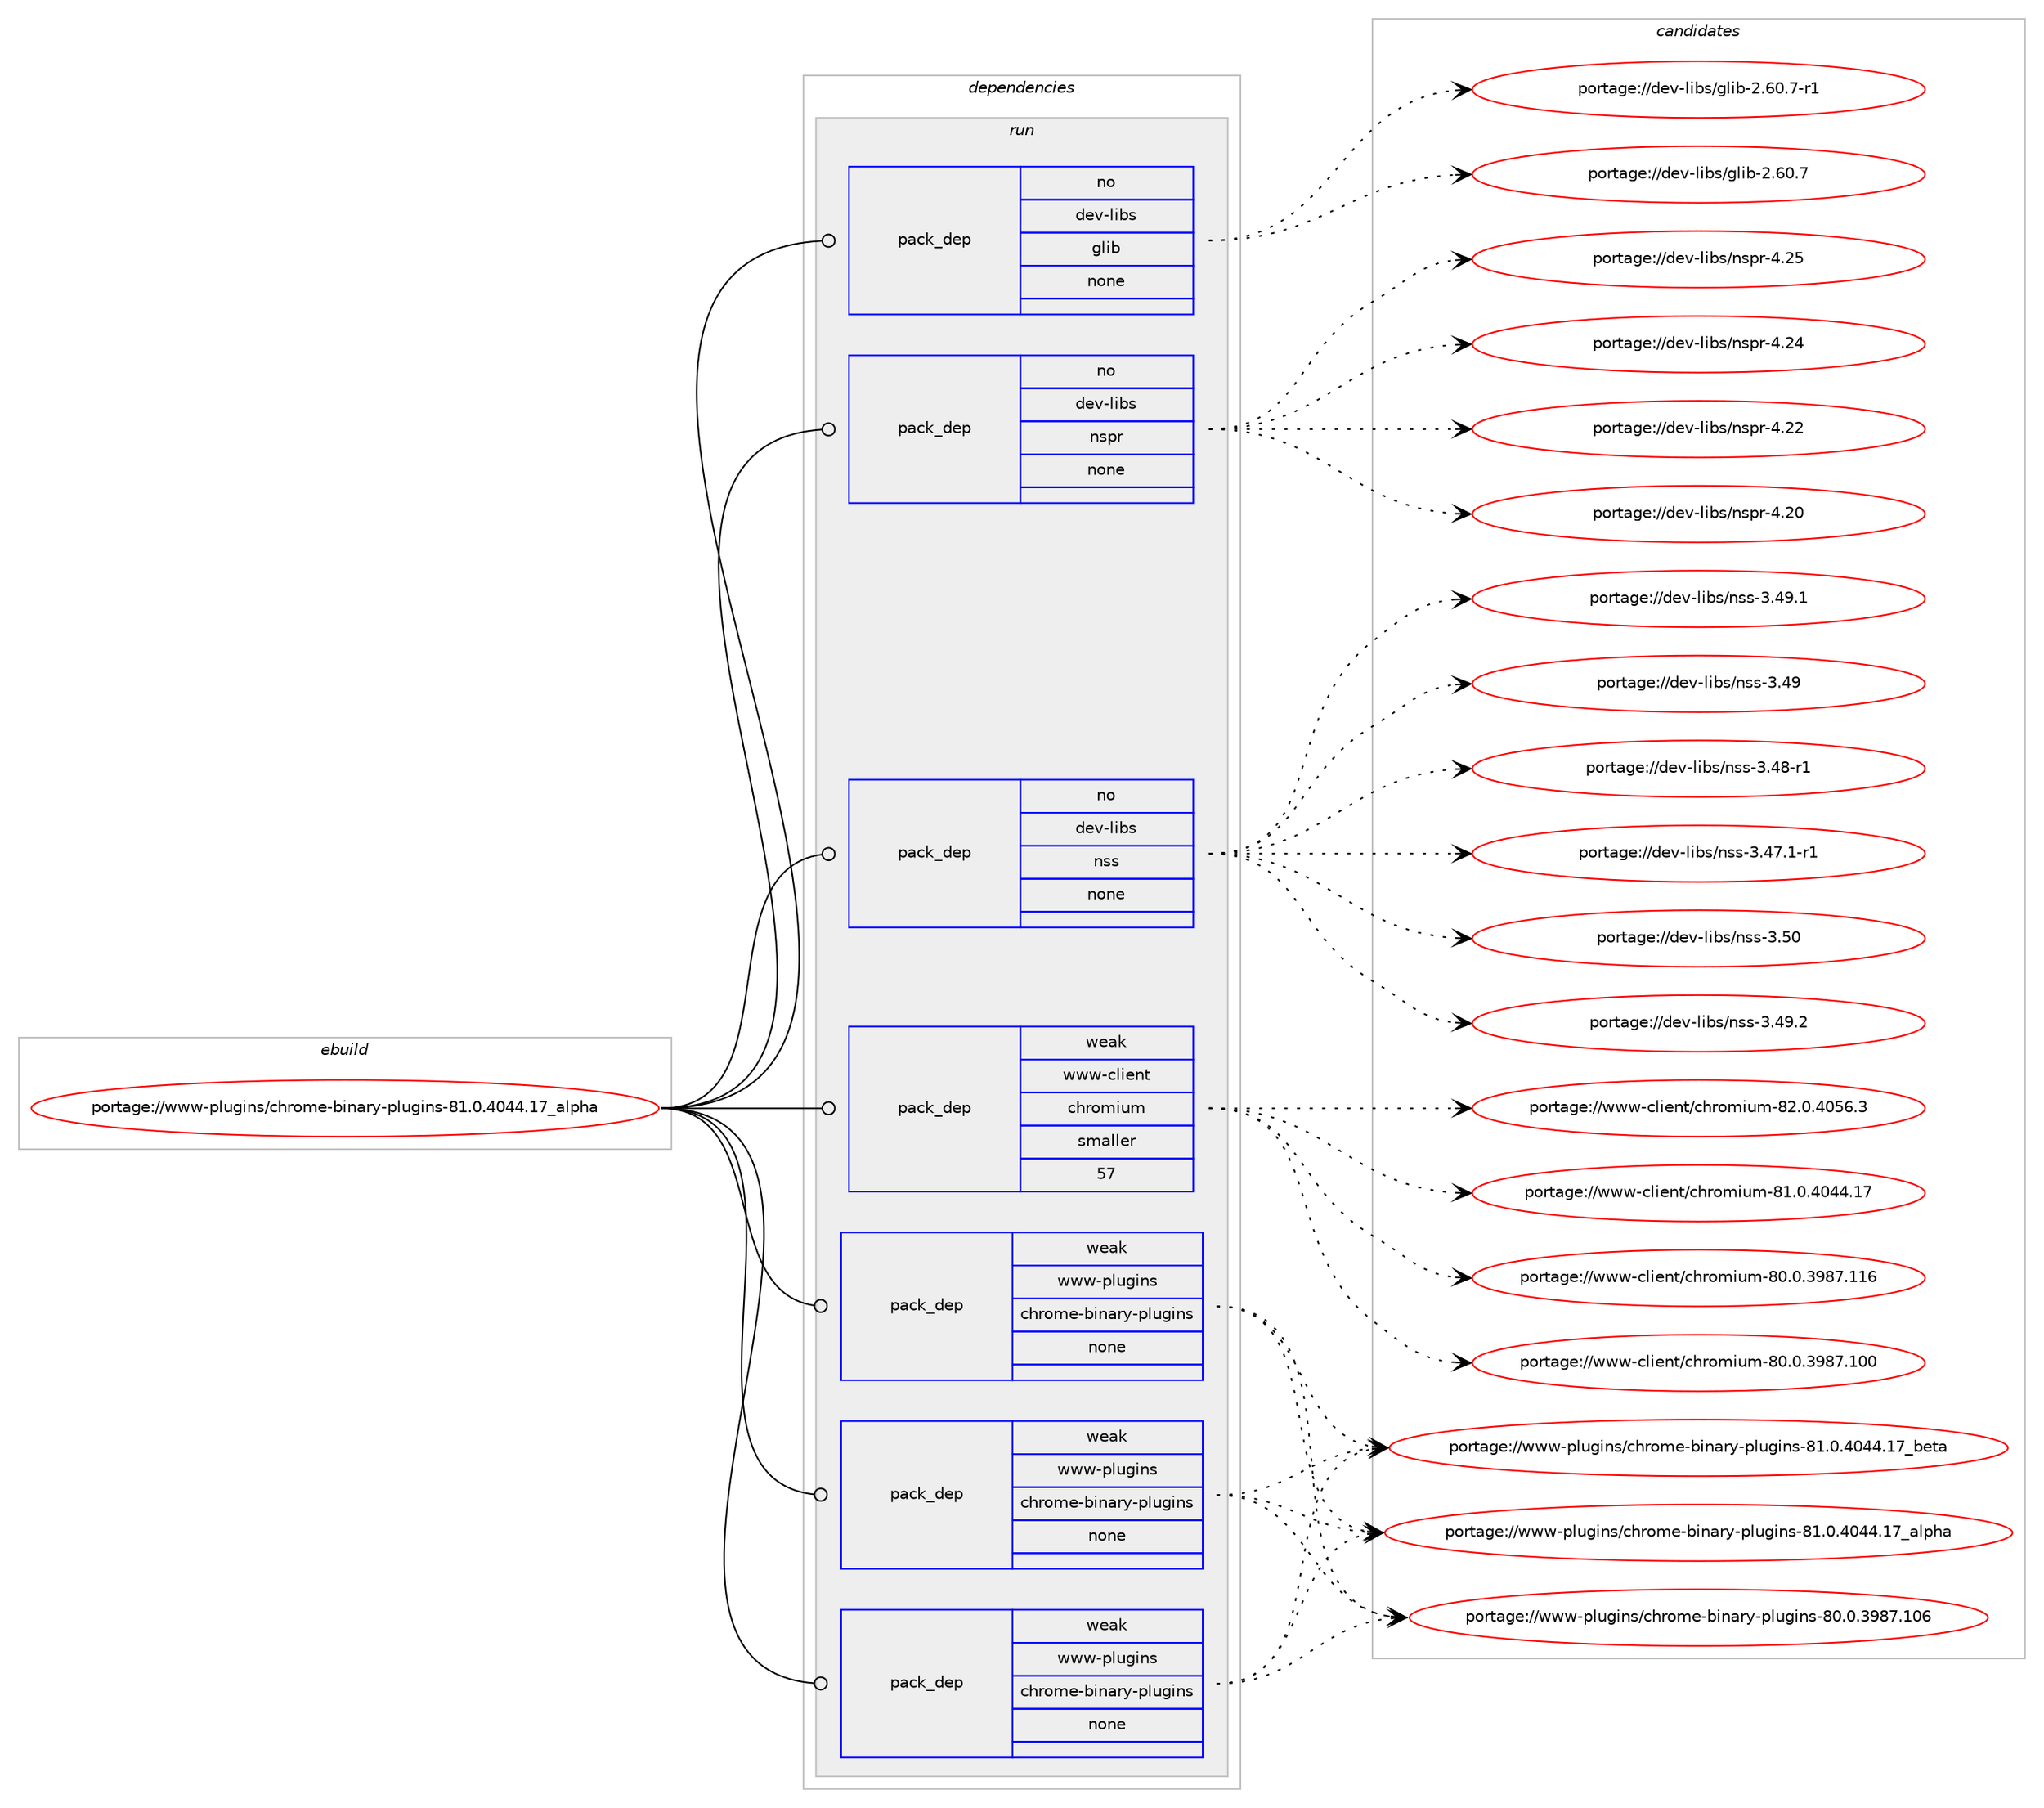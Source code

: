 digraph prolog {

# *************
# Graph options
# *************

newrank=true;
concentrate=true;
compound=true;
graph [rankdir=LR,fontname=Helvetica,fontsize=10,ranksep=1.5];#, ranksep=2.5, nodesep=0.2];
edge  [arrowhead=vee];
node  [fontname=Helvetica,fontsize=10];

# **********
# The ebuild
# **********

subgraph cluster_leftcol {
color=gray;
rank=same;
label=<<i>ebuild</i>>;
id [label="portage://www-plugins/chrome-binary-plugins-81.0.4044.17_alpha", color=red, width=4, href="../www-plugins/chrome-binary-plugins-81.0.4044.17_alpha.svg"];
}

# ****************
# The dependencies
# ****************

subgraph cluster_midcol {
color=gray;
label=<<i>dependencies</i>>;
subgraph cluster_compile {
fillcolor="#eeeeee";
style=filled;
label=<<i>compile</i>>;
}
subgraph cluster_compileandrun {
fillcolor="#eeeeee";
style=filled;
label=<<i>compile and run</i>>;
}
subgraph cluster_run {
fillcolor="#eeeeee";
style=filled;
label=<<i>run</i>>;
subgraph pack21552 {
dependency26464 [label=<<TABLE BORDER="0" CELLBORDER="1" CELLSPACING="0" CELLPADDING="4" WIDTH="220"><TR><TD ROWSPAN="6" CELLPADDING="30">pack_dep</TD></TR><TR><TD WIDTH="110">no</TD></TR><TR><TD>dev-libs</TD></TR><TR><TD>glib</TD></TR><TR><TD>none</TD></TR><TR><TD></TD></TR></TABLE>>, shape=none, color=blue];
}
id:e -> dependency26464:w [weight=20,style="solid",arrowhead="odot"];
subgraph pack21553 {
dependency26465 [label=<<TABLE BORDER="0" CELLBORDER="1" CELLSPACING="0" CELLPADDING="4" WIDTH="220"><TR><TD ROWSPAN="6" CELLPADDING="30">pack_dep</TD></TR><TR><TD WIDTH="110">no</TD></TR><TR><TD>dev-libs</TD></TR><TR><TD>nspr</TD></TR><TR><TD>none</TD></TR><TR><TD></TD></TR></TABLE>>, shape=none, color=blue];
}
id:e -> dependency26465:w [weight=20,style="solid",arrowhead="odot"];
subgraph pack21554 {
dependency26466 [label=<<TABLE BORDER="0" CELLBORDER="1" CELLSPACING="0" CELLPADDING="4" WIDTH="220"><TR><TD ROWSPAN="6" CELLPADDING="30">pack_dep</TD></TR><TR><TD WIDTH="110">no</TD></TR><TR><TD>dev-libs</TD></TR><TR><TD>nss</TD></TR><TR><TD>none</TD></TR><TR><TD></TD></TR></TABLE>>, shape=none, color=blue];
}
id:e -> dependency26466:w [weight=20,style="solid",arrowhead="odot"];
subgraph pack21555 {
dependency26467 [label=<<TABLE BORDER="0" CELLBORDER="1" CELLSPACING="0" CELLPADDING="4" WIDTH="220"><TR><TD ROWSPAN="6" CELLPADDING="30">pack_dep</TD></TR><TR><TD WIDTH="110">weak</TD></TR><TR><TD>www-client</TD></TR><TR><TD>chromium</TD></TR><TR><TD>smaller</TD></TR><TR><TD>57</TD></TR></TABLE>>, shape=none, color=blue];
}
id:e -> dependency26467:w [weight=20,style="solid",arrowhead="odot"];
subgraph pack21556 {
dependency26468 [label=<<TABLE BORDER="0" CELLBORDER="1" CELLSPACING="0" CELLPADDING="4" WIDTH="220"><TR><TD ROWSPAN="6" CELLPADDING="30">pack_dep</TD></TR><TR><TD WIDTH="110">weak</TD></TR><TR><TD>www-plugins</TD></TR><TR><TD>chrome-binary-plugins</TD></TR><TR><TD>none</TD></TR><TR><TD></TD></TR></TABLE>>, shape=none, color=blue];
}
id:e -> dependency26468:w [weight=20,style="solid",arrowhead="odot"];
subgraph pack21557 {
dependency26469 [label=<<TABLE BORDER="0" CELLBORDER="1" CELLSPACING="0" CELLPADDING="4" WIDTH="220"><TR><TD ROWSPAN="6" CELLPADDING="30">pack_dep</TD></TR><TR><TD WIDTH="110">weak</TD></TR><TR><TD>www-plugins</TD></TR><TR><TD>chrome-binary-plugins</TD></TR><TR><TD>none</TD></TR><TR><TD></TD></TR></TABLE>>, shape=none, color=blue];
}
id:e -> dependency26469:w [weight=20,style="solid",arrowhead="odot"];
subgraph pack21558 {
dependency26470 [label=<<TABLE BORDER="0" CELLBORDER="1" CELLSPACING="0" CELLPADDING="4" WIDTH="220"><TR><TD ROWSPAN="6" CELLPADDING="30">pack_dep</TD></TR><TR><TD WIDTH="110">weak</TD></TR><TR><TD>www-plugins</TD></TR><TR><TD>chrome-binary-plugins</TD></TR><TR><TD>none</TD></TR><TR><TD></TD></TR></TABLE>>, shape=none, color=blue];
}
id:e -> dependency26470:w [weight=20,style="solid",arrowhead="odot"];
}
}

# **************
# The candidates
# **************

subgraph cluster_choices {
rank=same;
color=gray;
label=<<i>candidates</i>>;

subgraph choice21552 {
color=black;
nodesep=1;
choice10010111845108105981154710310810598455046544846554511449 [label="portage://dev-libs/glib-2.60.7-r1", color=red, width=4,href="../dev-libs/glib-2.60.7-r1.svg"];
choice1001011184510810598115471031081059845504654484655 [label="portage://dev-libs/glib-2.60.7", color=red, width=4,href="../dev-libs/glib-2.60.7.svg"];
dependency26464:e -> choice10010111845108105981154710310810598455046544846554511449:w [style=dotted,weight="100"];
dependency26464:e -> choice1001011184510810598115471031081059845504654484655:w [style=dotted,weight="100"];
}
subgraph choice21553 {
color=black;
nodesep=1;
choice1001011184510810598115471101151121144552465053 [label="portage://dev-libs/nspr-4.25", color=red, width=4,href="../dev-libs/nspr-4.25.svg"];
choice1001011184510810598115471101151121144552465052 [label="portage://dev-libs/nspr-4.24", color=red, width=4,href="../dev-libs/nspr-4.24.svg"];
choice1001011184510810598115471101151121144552465050 [label="portage://dev-libs/nspr-4.22", color=red, width=4,href="../dev-libs/nspr-4.22.svg"];
choice1001011184510810598115471101151121144552465048 [label="portage://dev-libs/nspr-4.20", color=red, width=4,href="../dev-libs/nspr-4.20.svg"];
dependency26465:e -> choice1001011184510810598115471101151121144552465053:w [style=dotted,weight="100"];
dependency26465:e -> choice1001011184510810598115471101151121144552465052:w [style=dotted,weight="100"];
dependency26465:e -> choice1001011184510810598115471101151121144552465050:w [style=dotted,weight="100"];
dependency26465:e -> choice1001011184510810598115471101151121144552465048:w [style=dotted,weight="100"];
}
subgraph choice21554 {
color=black;
nodesep=1;
choice1001011184510810598115471101151154551465348 [label="portage://dev-libs/nss-3.50", color=red, width=4,href="../dev-libs/nss-3.50.svg"];
choice10010111845108105981154711011511545514652574650 [label="portage://dev-libs/nss-3.49.2", color=red, width=4,href="../dev-libs/nss-3.49.2.svg"];
choice10010111845108105981154711011511545514652574649 [label="portage://dev-libs/nss-3.49.1", color=red, width=4,href="../dev-libs/nss-3.49.1.svg"];
choice1001011184510810598115471101151154551465257 [label="portage://dev-libs/nss-3.49", color=red, width=4,href="../dev-libs/nss-3.49.svg"];
choice10010111845108105981154711011511545514652564511449 [label="portage://dev-libs/nss-3.48-r1", color=red, width=4,href="../dev-libs/nss-3.48-r1.svg"];
choice100101118451081059811547110115115455146525546494511449 [label="portage://dev-libs/nss-3.47.1-r1", color=red, width=4,href="../dev-libs/nss-3.47.1-r1.svg"];
dependency26466:e -> choice1001011184510810598115471101151154551465348:w [style=dotted,weight="100"];
dependency26466:e -> choice10010111845108105981154711011511545514652574650:w [style=dotted,weight="100"];
dependency26466:e -> choice10010111845108105981154711011511545514652574649:w [style=dotted,weight="100"];
dependency26466:e -> choice1001011184510810598115471101151154551465257:w [style=dotted,weight="100"];
dependency26466:e -> choice10010111845108105981154711011511545514652564511449:w [style=dotted,weight="100"];
dependency26466:e -> choice100101118451081059811547110115115455146525546494511449:w [style=dotted,weight="100"];
}
subgraph choice21555 {
color=black;
nodesep=1;
choice11911911945991081051011101164799104114111109105117109455650464846524853544651 [label="portage://www-client/chromium-82.0.4056.3", color=red, width=4,href="../www-client/chromium-82.0.4056.3.svg"];
choice1191191194599108105101110116479910411411110910511710945564946484652485252464955 [label="portage://www-client/chromium-81.0.4044.17", color=red, width=4,href="../www-client/chromium-81.0.4044.17.svg"];
choice119119119459910810510111011647991041141111091051171094556484648465157565546494954 [label="portage://www-client/chromium-80.0.3987.116", color=red, width=4,href="../www-client/chromium-80.0.3987.116.svg"];
choice119119119459910810510111011647991041141111091051171094556484648465157565546494848 [label="portage://www-client/chromium-80.0.3987.100", color=red, width=4,href="../www-client/chromium-80.0.3987.100.svg"];
dependency26467:e -> choice11911911945991081051011101164799104114111109105117109455650464846524853544651:w [style=dotted,weight="100"];
dependency26467:e -> choice1191191194599108105101110116479910411411110910511710945564946484652485252464955:w [style=dotted,weight="100"];
dependency26467:e -> choice119119119459910810510111011647991041141111091051171094556484648465157565546494954:w [style=dotted,weight="100"];
dependency26467:e -> choice119119119459910810510111011647991041141111091051171094556484648465157565546494848:w [style=dotted,weight="100"];
}
subgraph choice21556 {
color=black;
nodesep=1;
choice1191191194511210811710310511011547991041141111091014598105110971141214511210811710310511011545564946484652485252464955959810111697 [label="portage://www-plugins/chrome-binary-plugins-81.0.4044.17_beta", color=red, width=4,href="../www-plugins/chrome-binary-plugins-81.0.4044.17_beta.svg"];
choice1191191194511210811710310511011547991041141111091014598105110971141214511210811710310511011545564946484652485252464955959710811210497 [label="portage://www-plugins/chrome-binary-plugins-81.0.4044.17_alpha", color=red, width=4,href="../www-plugins/chrome-binary-plugins-81.0.4044.17_alpha.svg"];
choice119119119451121081171031051101154799104114111109101459810511097114121451121081171031051101154556484648465157565546494854 [label="portage://www-plugins/chrome-binary-plugins-80.0.3987.106", color=red, width=4,href="../www-plugins/chrome-binary-plugins-80.0.3987.106.svg"];
dependency26468:e -> choice1191191194511210811710310511011547991041141111091014598105110971141214511210811710310511011545564946484652485252464955959810111697:w [style=dotted,weight="100"];
dependency26468:e -> choice1191191194511210811710310511011547991041141111091014598105110971141214511210811710310511011545564946484652485252464955959710811210497:w [style=dotted,weight="100"];
dependency26468:e -> choice119119119451121081171031051101154799104114111109101459810511097114121451121081171031051101154556484648465157565546494854:w [style=dotted,weight="100"];
}
subgraph choice21557 {
color=black;
nodesep=1;
choice1191191194511210811710310511011547991041141111091014598105110971141214511210811710310511011545564946484652485252464955959810111697 [label="portage://www-plugins/chrome-binary-plugins-81.0.4044.17_beta", color=red, width=4,href="../www-plugins/chrome-binary-plugins-81.0.4044.17_beta.svg"];
choice1191191194511210811710310511011547991041141111091014598105110971141214511210811710310511011545564946484652485252464955959710811210497 [label="portage://www-plugins/chrome-binary-plugins-81.0.4044.17_alpha", color=red, width=4,href="../www-plugins/chrome-binary-plugins-81.0.4044.17_alpha.svg"];
choice119119119451121081171031051101154799104114111109101459810511097114121451121081171031051101154556484648465157565546494854 [label="portage://www-plugins/chrome-binary-plugins-80.0.3987.106", color=red, width=4,href="../www-plugins/chrome-binary-plugins-80.0.3987.106.svg"];
dependency26469:e -> choice1191191194511210811710310511011547991041141111091014598105110971141214511210811710310511011545564946484652485252464955959810111697:w [style=dotted,weight="100"];
dependency26469:e -> choice1191191194511210811710310511011547991041141111091014598105110971141214511210811710310511011545564946484652485252464955959710811210497:w [style=dotted,weight="100"];
dependency26469:e -> choice119119119451121081171031051101154799104114111109101459810511097114121451121081171031051101154556484648465157565546494854:w [style=dotted,weight="100"];
}
subgraph choice21558 {
color=black;
nodesep=1;
choice1191191194511210811710310511011547991041141111091014598105110971141214511210811710310511011545564946484652485252464955959810111697 [label="portage://www-plugins/chrome-binary-plugins-81.0.4044.17_beta", color=red, width=4,href="../www-plugins/chrome-binary-plugins-81.0.4044.17_beta.svg"];
choice1191191194511210811710310511011547991041141111091014598105110971141214511210811710310511011545564946484652485252464955959710811210497 [label="portage://www-plugins/chrome-binary-plugins-81.0.4044.17_alpha", color=red, width=4,href="../www-plugins/chrome-binary-plugins-81.0.4044.17_alpha.svg"];
choice119119119451121081171031051101154799104114111109101459810511097114121451121081171031051101154556484648465157565546494854 [label="portage://www-plugins/chrome-binary-plugins-80.0.3987.106", color=red, width=4,href="../www-plugins/chrome-binary-plugins-80.0.3987.106.svg"];
dependency26470:e -> choice1191191194511210811710310511011547991041141111091014598105110971141214511210811710310511011545564946484652485252464955959810111697:w [style=dotted,weight="100"];
dependency26470:e -> choice1191191194511210811710310511011547991041141111091014598105110971141214511210811710310511011545564946484652485252464955959710811210497:w [style=dotted,weight="100"];
dependency26470:e -> choice119119119451121081171031051101154799104114111109101459810511097114121451121081171031051101154556484648465157565546494854:w [style=dotted,weight="100"];
}
}

}
